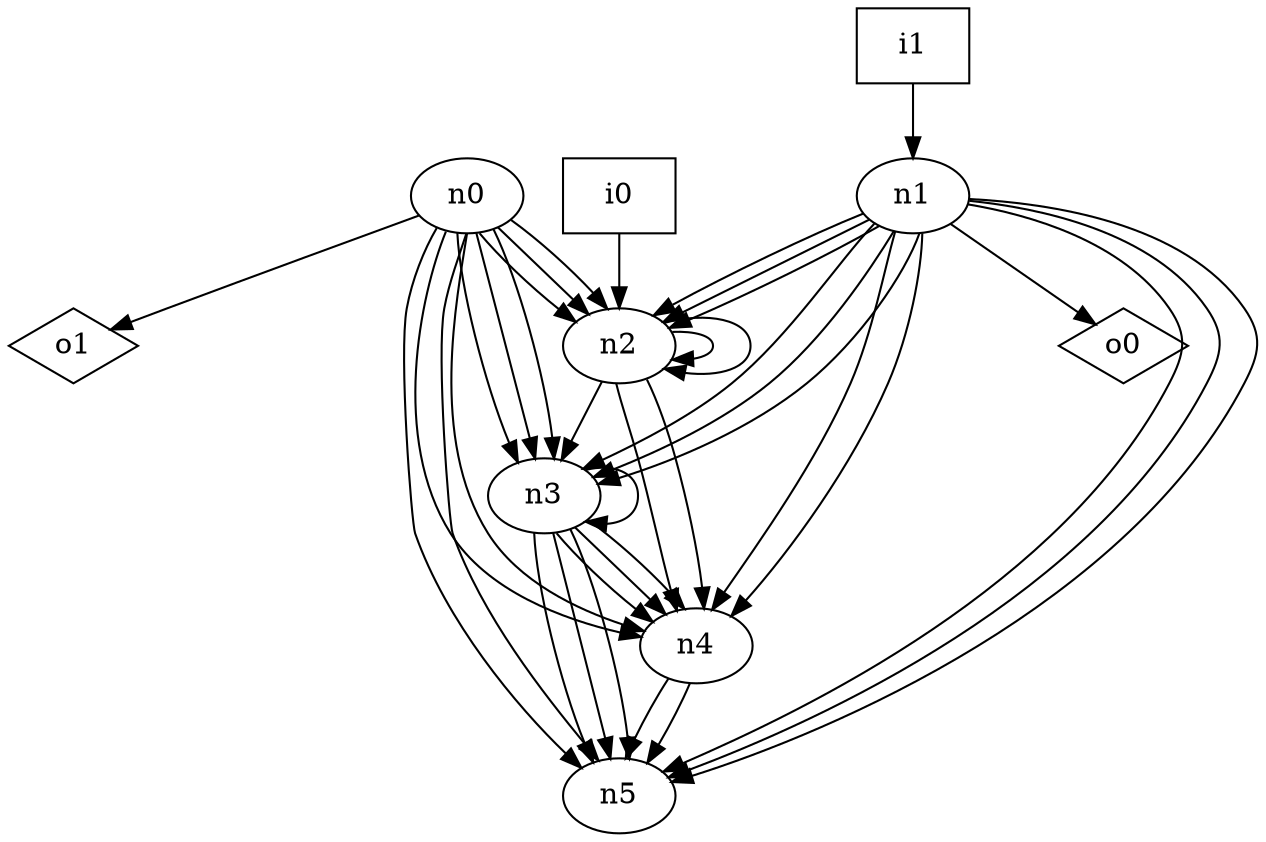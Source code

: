 digraph G {
n0 [label="n0"];
n1 [label="n1"];
n2 [label="n2"];
n3 [label="n3"];
n4 [label="n4"];
n5 [label="n5"];
n6 [label="i0",shape="box"];
n7 [label="i1",shape="box"];
n8 [label="o0",shape="diamond"];
n9 [label="o1",shape="diamond"];
n0 -> n2
n0 -> n2
n0 -> n2
n0 -> n3
n0 -> n3
n0 -> n3
n0 -> n4
n0 -> n4
n0 -> n5
n0 -> n5
n0 -> n9
n1 -> n2
n1 -> n2
n1 -> n2
n1 -> n3
n1 -> n3
n1 -> n3
n1 -> n4
n1 -> n4
n1 -> n5
n1 -> n5
n1 -> n5
n1 -> n8
n2 -> n2
n2 -> n2
n2 -> n3
n2 -> n4
n2 -> n4
n3 -> n3
n3 -> n4
n3 -> n4
n3 -> n4
n3 -> n5
n3 -> n5
n3 -> n5
n4 -> n5
n4 -> n5
n6 -> n2
n7 -> n1
}
